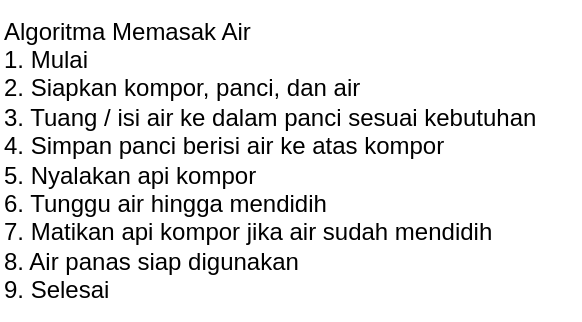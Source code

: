 <mxfile version="22.0.6" type="github">
  <diagram name="Page-1" id="gbWCN8fTC_vHFCfVlaeZ">
    <mxGraphModel dx="607" dy="324" grid="1" gridSize="10" guides="1" tooltips="1" connect="1" arrows="1" fold="1" page="1" pageScale="1" pageWidth="850" pageHeight="1100" math="0" shadow="0">
      <root>
        <mxCell id="0" />
        <mxCell id="1" parent="0" />
        <mxCell id="iZQV7GSI2sNYGzT0FP3Y-1" value="Algoritma Memasak Air&lt;br&gt;1. Mulai&lt;br&gt;2. Siapkan kompor, panci, dan air&lt;br&gt;3. Tuang / isi air ke dalam panci sesuai kebutuhan&lt;br&gt;4. Simpan panci berisi air ke atas kompor&lt;br&gt;5. Nyalakan api kompor&lt;br&gt;6. Tunggu air hingga mendidih&lt;br&gt;7. Matikan api kompor jika air sudah mendidih&lt;br&gt;8. Air panas siap digunakan&lt;br&gt;9. Selesai" style="text;html=1;align=left;verticalAlign=middle;resizable=0;points=[];autosize=1;strokeColor=none;fillColor=none;" vertex="1" parent="1">
          <mxGeometry x="150" y="60" width="290" height="160" as="geometry" />
        </mxCell>
      </root>
    </mxGraphModel>
  </diagram>
</mxfile>
